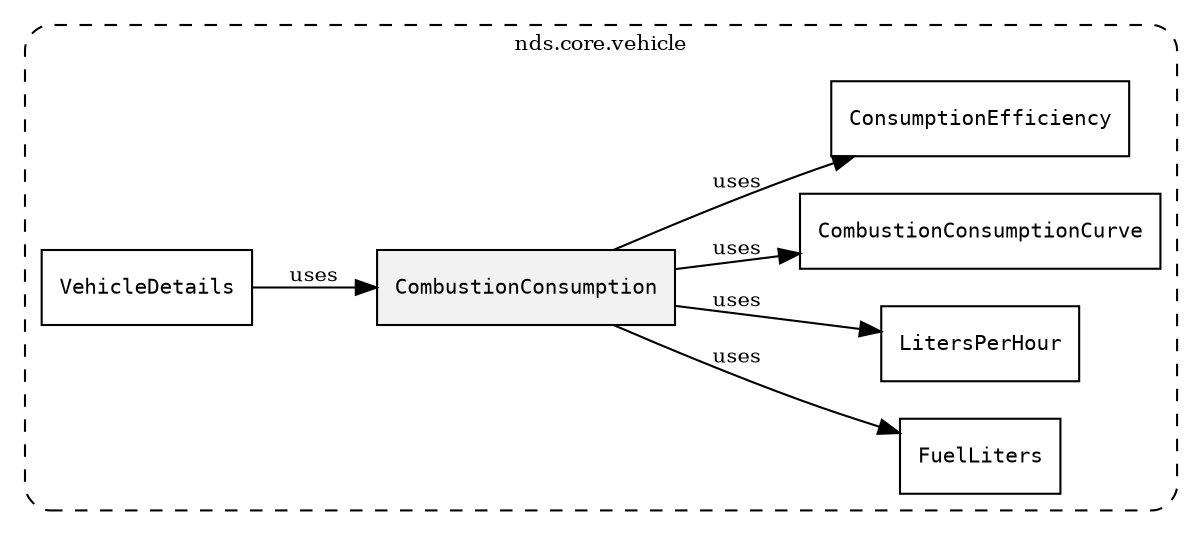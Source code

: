 /**
 * This dot file creates symbol collaboration diagram for CombustionConsumption.
 */
digraph ZSERIO
{
    node [shape=box, fontsize=10];
    rankdir="LR";
    fontsize=10;
    tooltip="CombustionConsumption collaboration diagram";

    subgraph "cluster_nds.core.vehicle"
    {
        style="dashed, rounded";
        label="nds.core.vehicle";
        tooltip="Package nds.core.vehicle";
        href="../../../content/packages/nds.core.vehicle.html#Package-nds-core-vehicle";
        target="_parent";

        "CombustionConsumption" [style="filled", fillcolor="#0000000D", target="_parent", label=<<font face="monospace"><table align="center" border="0" cellspacing="0" cellpadding="0"><tr><td href="../../../content/packages/nds.core.vehicle.html#Structure-CombustionConsumption" title="Structure defined in nds.core.vehicle">CombustionConsumption</td></tr></table></font>>];
        "FuelLiters" [target="_parent", label=<<font face="monospace"><table align="center" border="0" cellspacing="0" cellpadding="0"><tr><td href="../../../content/packages/nds.core.vehicle.html#Subtype-FuelLiters" title="Subtype defined in nds.core.vehicle">FuelLiters</td></tr></table></font>>];
        "LitersPerHour" [target="_parent", label=<<font face="monospace"><table align="center" border="0" cellspacing="0" cellpadding="0"><tr><td href="../../../content/packages/nds.core.vehicle.html#Subtype-LitersPerHour" title="Subtype defined in nds.core.vehicle">LitersPerHour</td></tr></table></font>>];
        "CombustionConsumptionCurve" [target="_parent", label=<<font face="monospace"><table align="center" border="0" cellspacing="0" cellpadding="0"><tr><td href="../../../content/packages/nds.core.vehicle.html#Structure-CombustionConsumptionCurve" title="Structure defined in nds.core.vehicle">CombustionConsumptionCurve</td></tr></table></font>>];
        "ConsumptionEfficiency" [target="_parent", label=<<font face="monospace"><table align="center" border="0" cellspacing="0" cellpadding="0"><tr><td href="../../../content/packages/nds.core.vehicle.html#Structure-ConsumptionEfficiency" title="Structure defined in nds.core.vehicle">ConsumptionEfficiency</td></tr></table></font>>];
        "VehicleDetails" [target="_parent", label=<<font face="monospace"><table align="center" border="0" cellspacing="0" cellpadding="0"><tr><td href="../../../content/packages/nds.core.vehicle.html#Structure-VehicleDetails" title="Structure defined in nds.core.vehicle">VehicleDetails</td></tr></table></font>>];
    }

    "CombustionConsumption" -> "FuelLiters" [label="uses", fontsize=10];
    "CombustionConsumption" -> "LitersPerHour" [label="uses", fontsize=10];
    "CombustionConsumption" -> "CombustionConsumptionCurve" [label="uses", fontsize=10];
    "CombustionConsumption" -> "ConsumptionEfficiency" [label="uses", fontsize=10];
    "VehicleDetails" -> "CombustionConsumption" [label="uses", fontsize=10];
}
